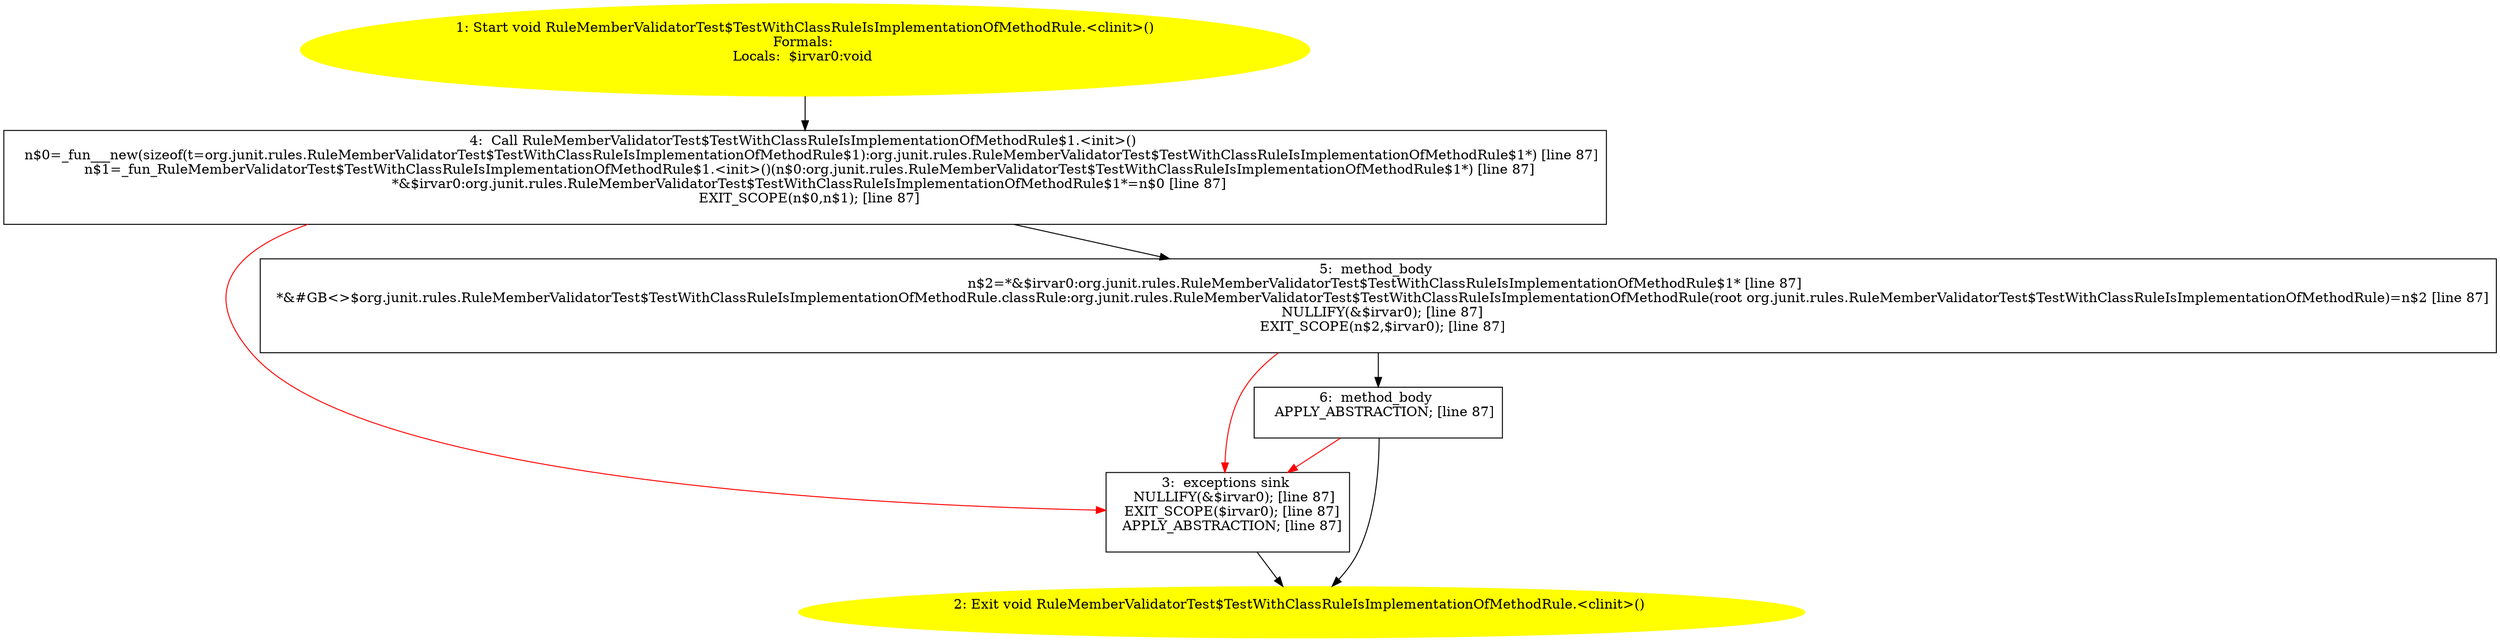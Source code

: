 /* @generated */
digraph cfg {
"org.junit.rules.RuleMemberValidatorTest$TestWithClassRuleIsImplementationOfMethodRule.<clinit>():voi.9eebab3fcb40e68675e5cfe7f13ec551_1" [label="1: Start void RuleMemberValidatorTest$TestWithClassRuleIsImplementationOfMethodRule.<clinit>()\nFormals: \nLocals:  $irvar0:void \n  " color=yellow style=filled]
	

	 "org.junit.rules.RuleMemberValidatorTest$TestWithClassRuleIsImplementationOfMethodRule.<clinit>():voi.9eebab3fcb40e68675e5cfe7f13ec551_1" -> "org.junit.rules.RuleMemberValidatorTest$TestWithClassRuleIsImplementationOfMethodRule.<clinit>():voi.9eebab3fcb40e68675e5cfe7f13ec551_4" ;
"org.junit.rules.RuleMemberValidatorTest$TestWithClassRuleIsImplementationOfMethodRule.<clinit>():voi.9eebab3fcb40e68675e5cfe7f13ec551_2" [label="2: Exit void RuleMemberValidatorTest$TestWithClassRuleIsImplementationOfMethodRule.<clinit>() \n  " color=yellow style=filled]
	

"org.junit.rules.RuleMemberValidatorTest$TestWithClassRuleIsImplementationOfMethodRule.<clinit>():voi.9eebab3fcb40e68675e5cfe7f13ec551_3" [label="3:  exceptions sink \n   NULLIFY(&$irvar0); [line 87]\n  EXIT_SCOPE($irvar0); [line 87]\n  APPLY_ABSTRACTION; [line 87]\n " shape="box"]
	

	 "org.junit.rules.RuleMemberValidatorTest$TestWithClassRuleIsImplementationOfMethodRule.<clinit>():voi.9eebab3fcb40e68675e5cfe7f13ec551_3" -> "org.junit.rules.RuleMemberValidatorTest$TestWithClassRuleIsImplementationOfMethodRule.<clinit>():voi.9eebab3fcb40e68675e5cfe7f13ec551_2" ;
"org.junit.rules.RuleMemberValidatorTest$TestWithClassRuleIsImplementationOfMethodRule.<clinit>():voi.9eebab3fcb40e68675e5cfe7f13ec551_4" [label="4:  Call RuleMemberValidatorTest$TestWithClassRuleIsImplementationOfMethodRule$1.<init>() \n   n$0=_fun___new(sizeof(t=org.junit.rules.RuleMemberValidatorTest$TestWithClassRuleIsImplementationOfMethodRule$1):org.junit.rules.RuleMemberValidatorTest$TestWithClassRuleIsImplementationOfMethodRule$1*) [line 87]\n  n$1=_fun_RuleMemberValidatorTest$TestWithClassRuleIsImplementationOfMethodRule$1.<init>()(n$0:org.junit.rules.RuleMemberValidatorTest$TestWithClassRuleIsImplementationOfMethodRule$1*) [line 87]\n  *&$irvar0:org.junit.rules.RuleMemberValidatorTest$TestWithClassRuleIsImplementationOfMethodRule$1*=n$0 [line 87]\n  EXIT_SCOPE(n$0,n$1); [line 87]\n " shape="box"]
	

	 "org.junit.rules.RuleMemberValidatorTest$TestWithClassRuleIsImplementationOfMethodRule.<clinit>():voi.9eebab3fcb40e68675e5cfe7f13ec551_4" -> "org.junit.rules.RuleMemberValidatorTest$TestWithClassRuleIsImplementationOfMethodRule.<clinit>():voi.9eebab3fcb40e68675e5cfe7f13ec551_5" ;
	 "org.junit.rules.RuleMemberValidatorTest$TestWithClassRuleIsImplementationOfMethodRule.<clinit>():voi.9eebab3fcb40e68675e5cfe7f13ec551_4" -> "org.junit.rules.RuleMemberValidatorTest$TestWithClassRuleIsImplementationOfMethodRule.<clinit>():voi.9eebab3fcb40e68675e5cfe7f13ec551_3" [color="red" ];
"org.junit.rules.RuleMemberValidatorTest$TestWithClassRuleIsImplementationOfMethodRule.<clinit>():voi.9eebab3fcb40e68675e5cfe7f13ec551_5" [label="5:  method_body \n   n$2=*&$irvar0:org.junit.rules.RuleMemberValidatorTest$TestWithClassRuleIsImplementationOfMethodRule$1* [line 87]\n  *&#GB<>$org.junit.rules.RuleMemberValidatorTest$TestWithClassRuleIsImplementationOfMethodRule.classRule:org.junit.rules.RuleMemberValidatorTest$TestWithClassRuleIsImplementationOfMethodRule(root org.junit.rules.RuleMemberValidatorTest$TestWithClassRuleIsImplementationOfMethodRule)=n$2 [line 87]\n  NULLIFY(&$irvar0); [line 87]\n  EXIT_SCOPE(n$2,$irvar0); [line 87]\n " shape="box"]
	

	 "org.junit.rules.RuleMemberValidatorTest$TestWithClassRuleIsImplementationOfMethodRule.<clinit>():voi.9eebab3fcb40e68675e5cfe7f13ec551_5" -> "org.junit.rules.RuleMemberValidatorTest$TestWithClassRuleIsImplementationOfMethodRule.<clinit>():voi.9eebab3fcb40e68675e5cfe7f13ec551_6" ;
	 "org.junit.rules.RuleMemberValidatorTest$TestWithClassRuleIsImplementationOfMethodRule.<clinit>():voi.9eebab3fcb40e68675e5cfe7f13ec551_5" -> "org.junit.rules.RuleMemberValidatorTest$TestWithClassRuleIsImplementationOfMethodRule.<clinit>():voi.9eebab3fcb40e68675e5cfe7f13ec551_3" [color="red" ];
"org.junit.rules.RuleMemberValidatorTest$TestWithClassRuleIsImplementationOfMethodRule.<clinit>():voi.9eebab3fcb40e68675e5cfe7f13ec551_6" [label="6:  method_body \n   APPLY_ABSTRACTION; [line 87]\n " shape="box"]
	

	 "org.junit.rules.RuleMemberValidatorTest$TestWithClassRuleIsImplementationOfMethodRule.<clinit>():voi.9eebab3fcb40e68675e5cfe7f13ec551_6" -> "org.junit.rules.RuleMemberValidatorTest$TestWithClassRuleIsImplementationOfMethodRule.<clinit>():voi.9eebab3fcb40e68675e5cfe7f13ec551_2" ;
	 "org.junit.rules.RuleMemberValidatorTest$TestWithClassRuleIsImplementationOfMethodRule.<clinit>():voi.9eebab3fcb40e68675e5cfe7f13ec551_6" -> "org.junit.rules.RuleMemberValidatorTest$TestWithClassRuleIsImplementationOfMethodRule.<clinit>():voi.9eebab3fcb40e68675e5cfe7f13ec551_3" [color="red" ];
}
